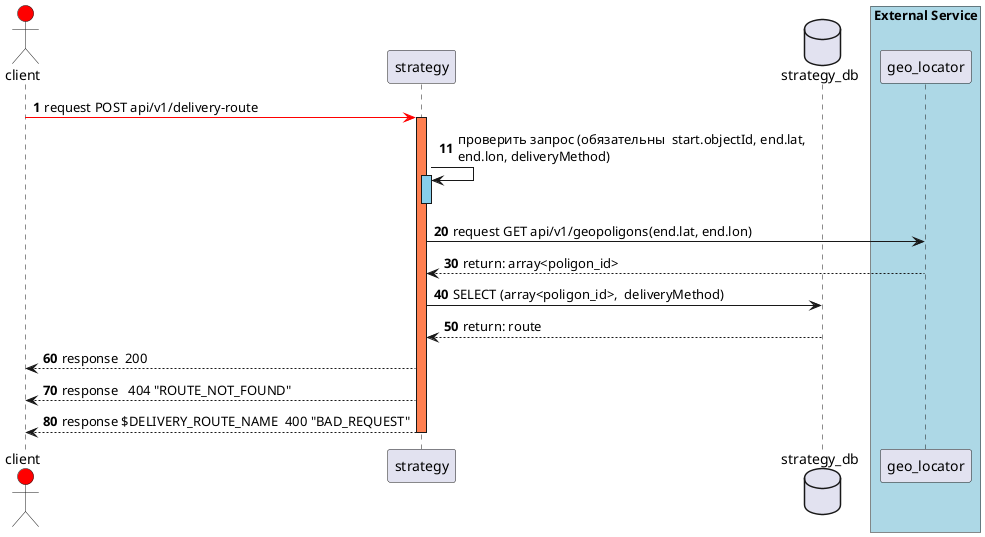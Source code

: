 @startuml
''https://plantuml.com/sequence-diagram
autonumber
'mainframe "strategy POST api/v1/delivery-route"
'!include skinparams/skinparams.puml
skinparam sequenceMessageAlign left
skinparam maxmessagesize 350
'skinparam wrapWidth 250
'skinparam NoteFontColor green

Actor client  as gw #red
participant strategy as strategy
database strategy_db as DB
box "External Service" #LightBlue
participant geo_locator as geo_locator
end box

'!includesub /variables/variables.puml !VARIABLES
'!$DELIVERY_ROUTE_NAME = "POST api/v1/delivery-route"
'!$DELIVERY_ROUTE_LINK = "https://samokat.tech/"

gw -[#red]> strategy: request POST api/v1/delivery-route
'gw -[#red]> strategy: <size: 20> <font color=green><u><b> request POST api/v1/delivery-route
''gw -> strategy: [[https://plantuml.com/ru/color request GET api/v1/delivery-route]]

'note left strategy
'заметка к **%autonumber%**
'
'{
'  "start": {
'    "objectId": "msk"
'  },
'  "end": {
'    "kladr": "78",
'    "lat": 59.93123,
'    "lon": 30.31123
'  },
'  "deliveryMethod": "посылка"
'}
'end note

activate strategy #coral
autonumber stop
autonumber 11
strategy->strategy: проверить запрос (обязательны  start.objectId, end.lat, end.lon, deliveryMethod)
activate strategy #skyblue
autonumber 20 10
'alt #TECHNOLOGY позитивный сценарий
deactivate strategy
strategy -> geo_locator: request GET api/v1/geopoligons(end.lat, end.lon)
geo_locator --> strategy: return: array<poligon_id>
strategy-> DB: SELECT (array<poligon_id>,  deliveryMethod)

'note right DB
'[[/images/tables.png таблицы ]]
'<img /chart_images/tables.png {scale=0.2}>
''<img https://habrastorage.org/getpro/habr/upload_files/858/7c2/2d6/8587c22d66288f2ea50936b46c45b0cc.jpeg{scale=0.2}>
'end note

DB-->strategy: return: route

'note right strategy
'заметка к --%autonumber%--
'[[/jsons/delivery_route_response_200.json body]]
'end note

'alt #palegreen маршрут возвращен
strategy --> gw:  response  200
'else #pink маршрут не найден
strategy --> gw:  response   404 "ROUTE_NOT_FOUND"
'end
'else #IMPLEMENTATION Запрос не прошел валидацию
strategy --> gw:  response $DELIVERY_ROUTE_NAME  400 "BAD_REQUEST"
'end
deactivate strategy
@enduml